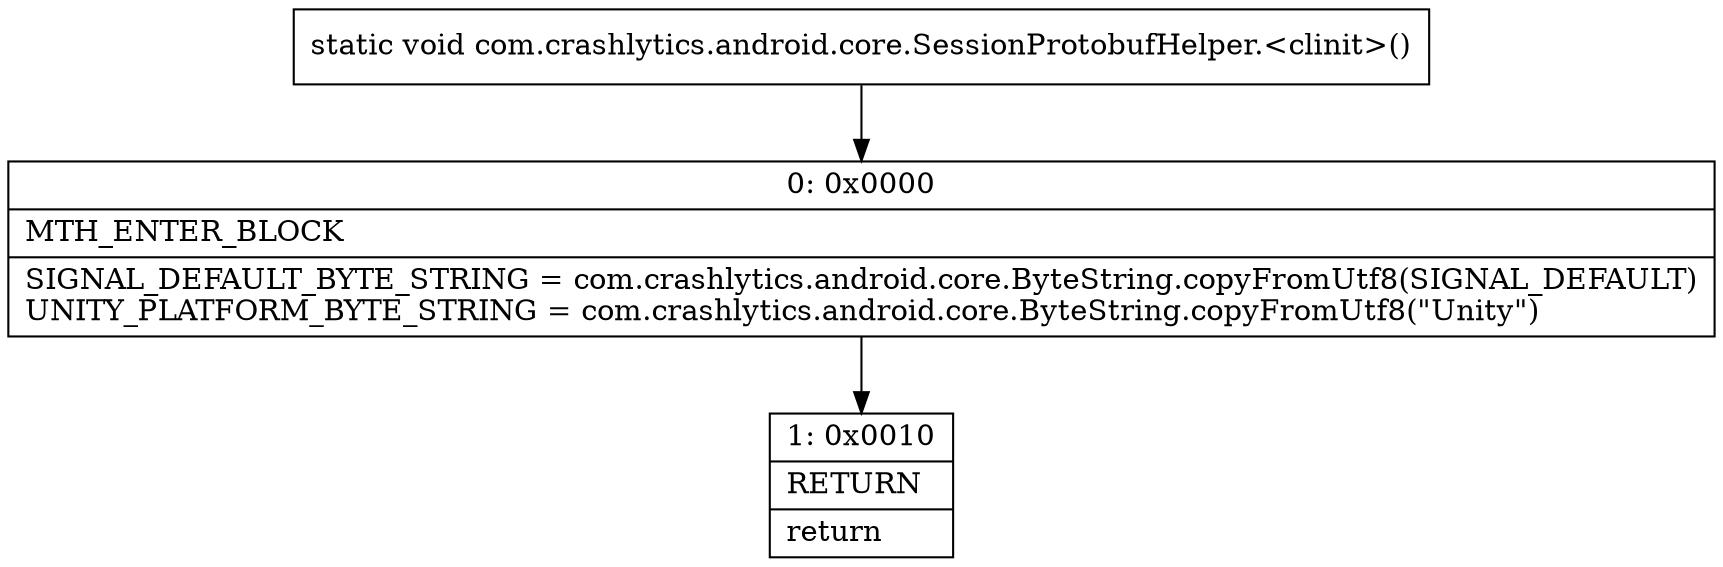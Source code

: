 digraph "CFG forcom.crashlytics.android.core.SessionProtobufHelper.\<clinit\>()V" {
Node_0 [shape=record,label="{0\:\ 0x0000|MTH_ENTER_BLOCK\l|SIGNAL_DEFAULT_BYTE_STRING = com.crashlytics.android.core.ByteString.copyFromUtf8(SIGNAL_DEFAULT)\lUNITY_PLATFORM_BYTE_STRING = com.crashlytics.android.core.ByteString.copyFromUtf8(\"Unity\")\l}"];
Node_1 [shape=record,label="{1\:\ 0x0010|RETURN\l|return\l}"];
MethodNode[shape=record,label="{static void com.crashlytics.android.core.SessionProtobufHelper.\<clinit\>() }"];
MethodNode -> Node_0;
Node_0 -> Node_1;
}

